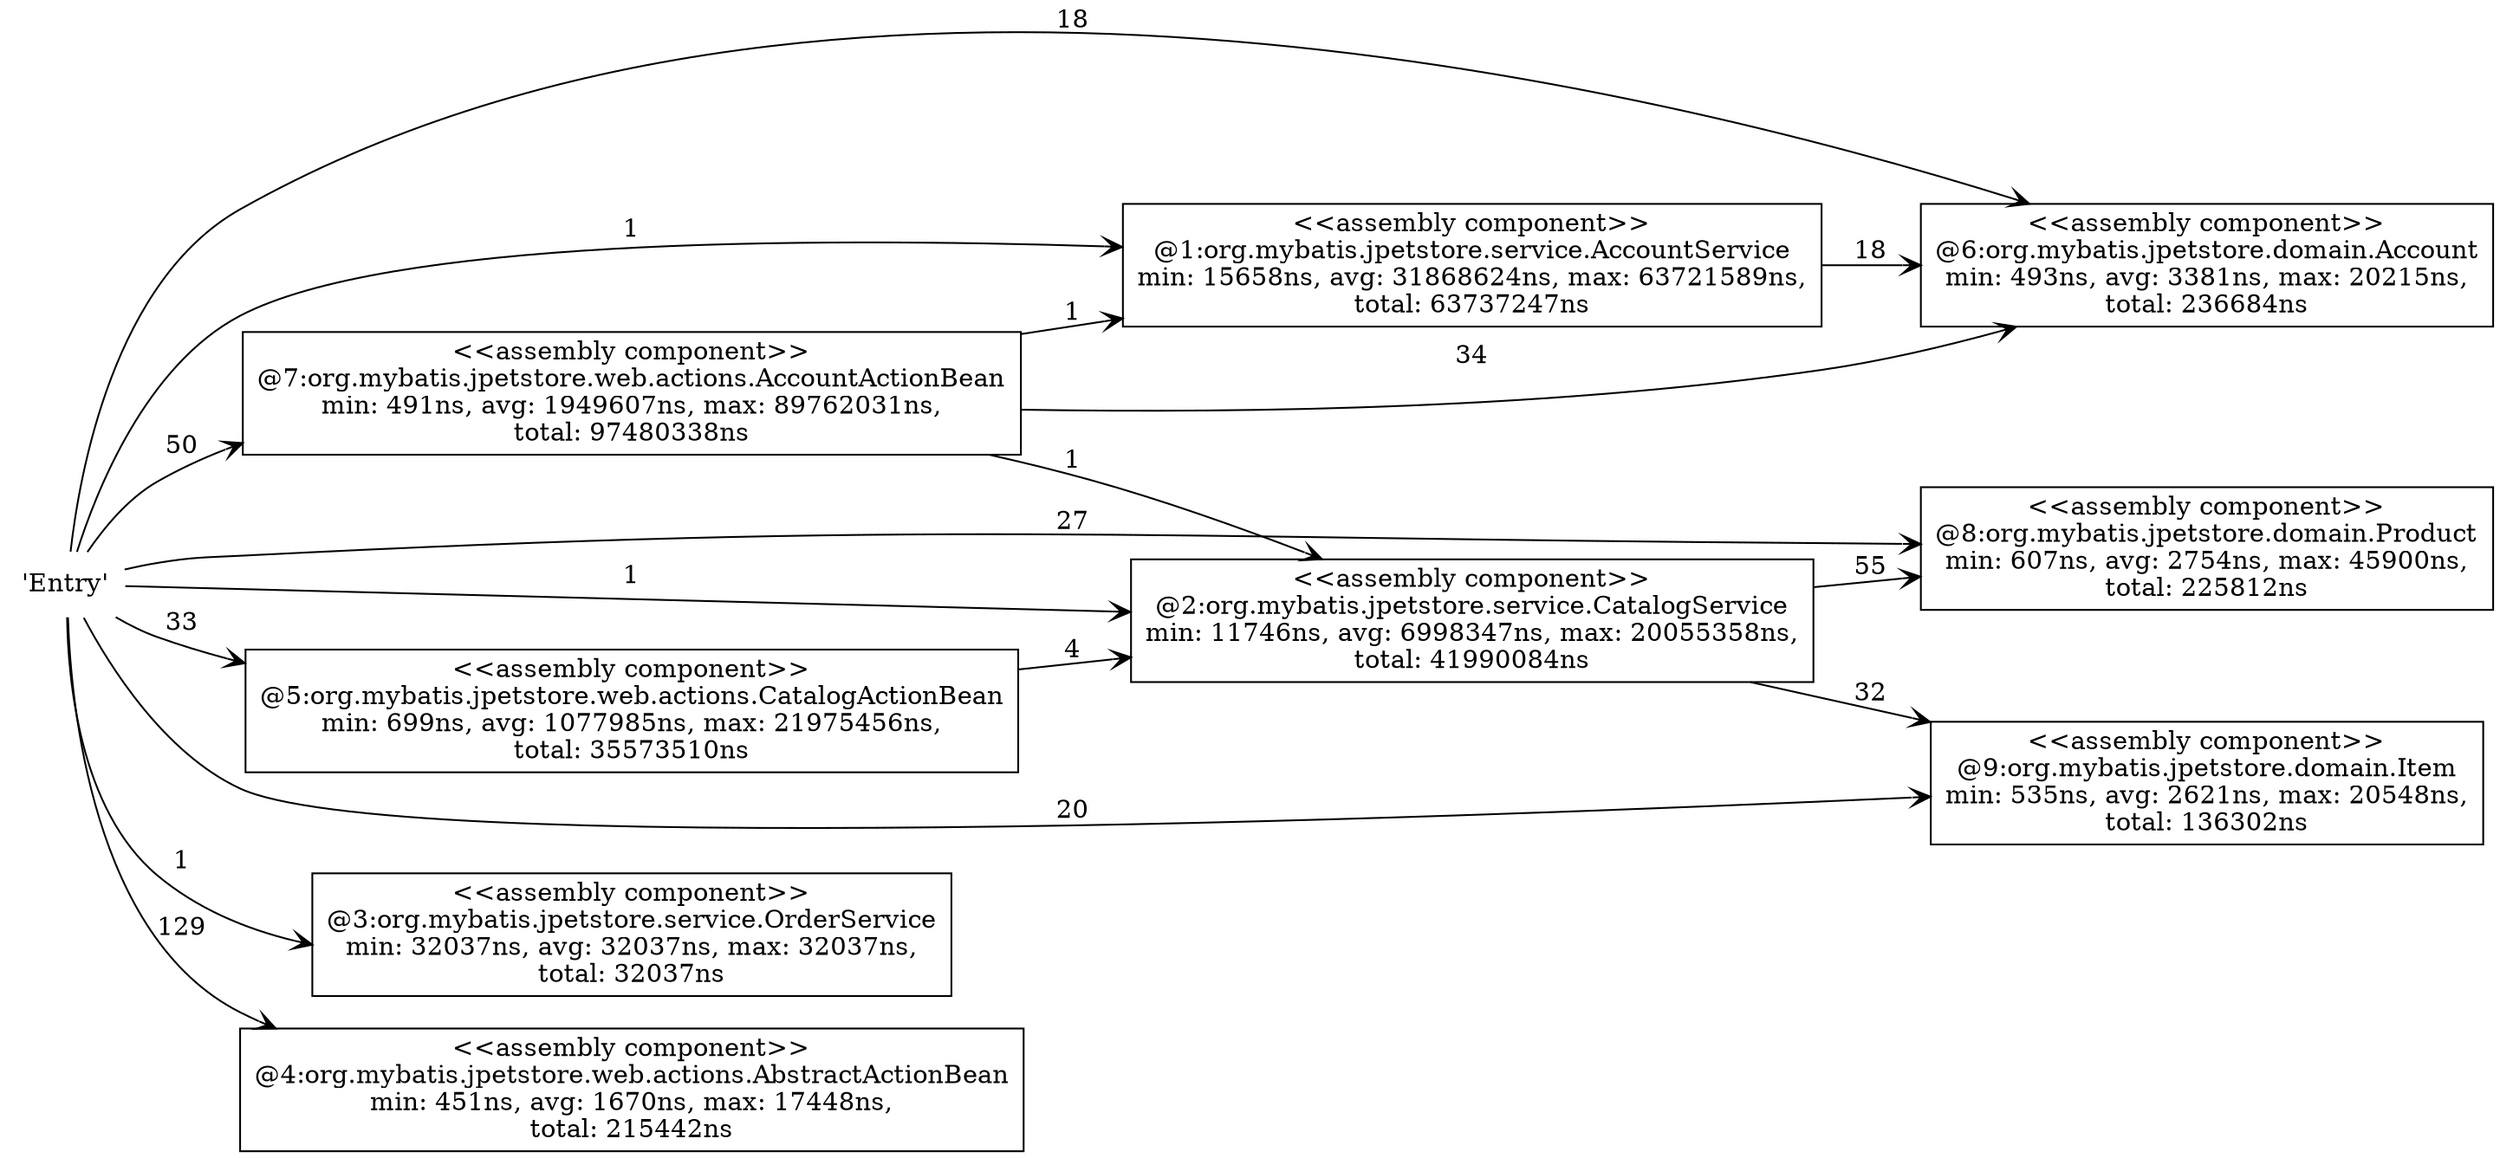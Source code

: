 digraph G {
 rankdir=LR;
"depNode_0" [label="'Entry'",shape="none"]

"depNode_1" [label="<<assembly component>>\n@1:org.mybatis.jpetstore.service.AccountService\nmin: 15658ns, avg: 31868624ns, max: 63721589ns,\ntotal: 63737247ns",shape="box",style="filled",color="#000000",fillcolor="white"]

"depNode_2" [label="<<assembly component>>\n@2:org.mybatis.jpetstore.service.CatalogService\nmin: 11746ns, avg: 6998347ns, max: 20055358ns,\ntotal: 41990084ns",shape="box",style="filled",color="#000000",fillcolor="white"]

"depNode_3" [label="<<assembly component>>\n@3:org.mybatis.jpetstore.service.OrderService\nmin: 32037ns, avg: 32037ns, max: 32037ns,\ntotal: 32037ns",shape="box",style="filled",color="#000000",fillcolor="white"]

"depNode_4" [label="<<assembly component>>\n@4:org.mybatis.jpetstore.web.actions.AbstractActionBean\nmin: 451ns, avg: 1670ns, max: 17448ns,\ntotal: 215442ns",shape="box",style="filled",color="#000000",fillcolor="white"]

"depNode_5" [label="<<assembly component>>\n@5:org.mybatis.jpetstore.web.actions.CatalogActionBean\nmin: 699ns, avg: 1077985ns, max: 21975456ns,\ntotal: 35573510ns",shape="box",style="filled",color="#000000",fillcolor="white"]

"depNode_6" [label="<<assembly component>>\n@6:org.mybatis.jpetstore.domain.Account\nmin: 493ns, avg: 3381ns, max: 20215ns,\ntotal: 236684ns",shape="box",style="filled",color="#000000",fillcolor="white"]

"depNode_7" [label="<<assembly component>>\n@7:org.mybatis.jpetstore.web.actions.AccountActionBean\nmin: 491ns, avg: 1949607ns, max: 89762031ns,\ntotal: 97480338ns",shape="box",style="filled",color="#000000",fillcolor="white"]

"depNode_8" [label="<<assembly component>>\n@8:org.mybatis.jpetstore.domain.Product\nmin: 607ns, avg: 2754ns, max: 45900ns,\ntotal: 225812ns",shape="box",style="filled",color="#000000",fillcolor="white"]

"depNode_9" [label="<<assembly component>>\n@9:org.mybatis.jpetstore.domain.Item\nmin: 535ns, avg: 2621ns, max: 20548ns,\ntotal: 136302ns",shape="box",style="filled",color="#000000",fillcolor="white"]

depNode_0->depNode_1[label=1, style="solid", arrowhead="open", color="#000000"]
depNode_0->depNode_2[label=1, style="solid", arrowhead="open", color="#000000"]
depNode_0->depNode_3[label=1, style="solid", arrowhead="open", color="#000000"]
depNode_0->depNode_4[label=129, style="solid", arrowhead="open", color="#000000"]
depNode_0->depNode_5[label=33, style="solid", arrowhead="open", color="#000000"]
depNode_0->depNode_6[label=18, style="solid", arrowhead="open", color="#000000"]
depNode_0->depNode_7[label=50, style="solid", arrowhead="open", color="#000000"]
depNode_0->depNode_8[label=27, style="solid", arrowhead="open", color="#000000"]
depNode_0->depNode_9[label=20, style="solid", arrowhead="open", color="#000000"]
depNode_1->depNode_6[label=18, style="solid", arrowhead="open", color="#000000"]
depNode_2->depNode_8[label=55, style="solid", arrowhead="open", color="#000000"]
depNode_2->depNode_9[label=32, style="solid", arrowhead="open", color="#000000"]
depNode_5->depNode_2[label=4, style="solid", arrowhead="open", color="#000000"]
depNode_7->depNode_1[label=1, style="solid", arrowhead="open", color="#000000"]
depNode_7->depNode_2[label=1, style="solid", arrowhead="open", color="#000000"]
depNode_7->depNode_6[label=34, style="solid", arrowhead="open", color="#000000"]
}
